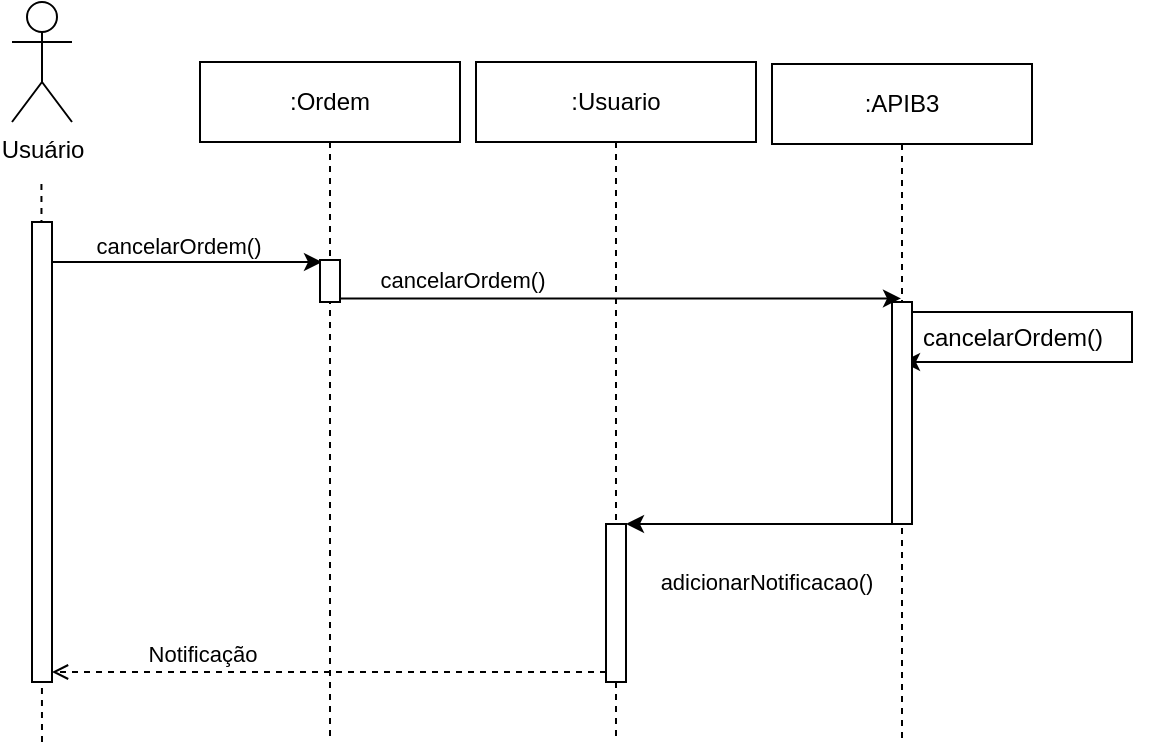 <mxfile version="24.7.16">
  <diagram name="Página-1" id="LUhKTUrMw7wmdxUSNtai">
    <mxGraphModel dx="559" dy="687" grid="1" gridSize="10" guides="1" tooltips="1" connect="1" arrows="1" fold="1" page="1" pageScale="1" pageWidth="827" pageHeight="1169" math="0" shadow="0">
      <root>
        <mxCell id="0" />
        <mxCell id="1" parent="0" />
        <mxCell id="LeFruTOL68ddHuIKSZCm-1" value="Usuário" style="shape=umlActor;verticalLabelPosition=bottom;verticalAlign=top;html=1;" vertex="1" parent="1">
          <mxGeometry x="320" y="70" width="30" height="60" as="geometry" />
        </mxCell>
        <mxCell id="LeFruTOL68ddHuIKSZCm-2" value="" style="endArrow=none;dashed=1;html=1;rounded=0;" edge="1" parent="1">
          <mxGeometry width="50" height="50" relative="1" as="geometry">
            <mxPoint x="335" y="440" as="sourcePoint" />
            <mxPoint x="334.72" y="160" as="targetPoint" />
          </mxGeometry>
        </mxCell>
        <mxCell id="LeFruTOL68ddHuIKSZCm-3" style="edgeStyle=orthogonalEdgeStyle;rounded=0;orthogonalLoop=1;jettySize=auto;html=1;curved=0;" edge="1" parent="1">
          <mxGeometry relative="1" as="geometry">
            <mxPoint x="340" y="200" as="sourcePoint" />
            <mxPoint x="475" y="200" as="targetPoint" />
            <Array as="points" />
          </mxGeometry>
        </mxCell>
        <mxCell id="LeFruTOL68ddHuIKSZCm-4" value="cancelarOrdem()" style="edgeLabel;html=1;align=center;verticalAlign=middle;resizable=0;points=[];" vertex="1" connectable="0" parent="LeFruTOL68ddHuIKSZCm-3">
          <mxGeometry x="-0.128" y="1" relative="1" as="geometry">
            <mxPoint x="4" y="-7" as="offset" />
          </mxGeometry>
        </mxCell>
        <mxCell id="LeFruTOL68ddHuIKSZCm-5" value="" style="html=1;points=[[0,0,0,0,5],[0,1,0,0,-5],[1,0,0,0,5],[1,1,0,0,-5]];perimeter=orthogonalPerimeter;outlineConnect=0;targetShapes=umlLifeline;portConstraint=eastwest;newEdgeStyle={&quot;curved&quot;:0,&quot;rounded&quot;:0};" vertex="1" parent="1">
          <mxGeometry x="330" y="180" width="10" height="230" as="geometry" />
        </mxCell>
        <mxCell id="LeFruTOL68ddHuIKSZCm-6" value=":Usuario" style="shape=umlLifeline;perimeter=lifelinePerimeter;whiteSpace=wrap;html=1;container=1;dropTarget=0;collapsible=0;recursiveResize=0;outlineConnect=0;portConstraint=eastwest;newEdgeStyle={&quot;curved&quot;:0,&quot;rounded&quot;:0};" vertex="1" parent="1">
          <mxGeometry x="552" y="100" width="140" height="340" as="geometry" />
        </mxCell>
        <mxCell id="LeFruTOL68ddHuIKSZCm-7" value="" style="html=1;points=[[0,0,0,0,5],[0,1,0,0,-5],[1,0,0,0,5],[1,1,0,0,-5]];perimeter=orthogonalPerimeter;outlineConnect=0;targetShapes=umlLifeline;portConstraint=eastwest;newEdgeStyle={&quot;curved&quot;:0,&quot;rounded&quot;:0};" vertex="1" parent="LeFruTOL68ddHuIKSZCm-6">
          <mxGeometry x="65" y="231" width="10" height="79" as="geometry" />
        </mxCell>
        <mxCell id="LeFruTOL68ddHuIKSZCm-8" value=":APIB3" style="shape=umlLifeline;perimeter=lifelinePerimeter;whiteSpace=wrap;html=1;container=1;dropTarget=0;collapsible=0;recursiveResize=0;outlineConnect=0;portConstraint=eastwest;newEdgeStyle={&quot;curved&quot;:0,&quot;rounded&quot;:0};" vertex="1" parent="1">
          <mxGeometry x="700" y="101" width="130" height="339" as="geometry" />
        </mxCell>
        <mxCell id="LeFruTOL68ddHuIKSZCm-55" style="edgeStyle=orthogonalEdgeStyle;rounded=0;orthogonalLoop=1;jettySize=auto;html=1;curved=0;exitX=1;exitY=0;exitDx=0;exitDy=5;exitPerimeter=0;" edge="1" parent="LeFruTOL68ddHuIKSZCm-8" source="LeFruTOL68ddHuIKSZCm-54" target="LeFruTOL68ddHuIKSZCm-8">
          <mxGeometry relative="1" as="geometry">
            <Array as="points">
              <mxPoint x="180" y="124" />
              <mxPoint x="180" y="149" />
            </Array>
          </mxGeometry>
        </mxCell>
        <mxCell id="LeFruTOL68ddHuIKSZCm-54" value="" style="html=1;points=[[0,0,0,0,5],[0,1,0,0,-5],[1,0,0,0,5],[1,1,0,0,-5]];perimeter=orthogonalPerimeter;outlineConnect=0;targetShapes=umlLifeline;portConstraint=eastwest;newEdgeStyle={&quot;curved&quot;:0,&quot;rounded&quot;:0};" vertex="1" parent="LeFruTOL68ddHuIKSZCm-8">
          <mxGeometry x="60" y="119" width="10" height="111" as="geometry" />
        </mxCell>
        <mxCell id="LeFruTOL68ddHuIKSZCm-14" value="" style="edgeStyle=none;orthogonalLoop=1;jettySize=auto;html=1;rounded=0;dashed=1;startArrow=none;startFill=0;endArrow=open;endFill=0;exitX=0;exitY=1;exitDx=0;exitDy=-5;exitPerimeter=0;" edge="1" parent="1" target="LeFruTOL68ddHuIKSZCm-5" source="LeFruTOL68ddHuIKSZCm-7">
          <mxGeometry width="100" relative="1" as="geometry">
            <mxPoint x="690" y="441" as="sourcePoint" />
            <mxPoint x="342" y="442" as="targetPoint" />
            <Array as="points" />
          </mxGeometry>
        </mxCell>
        <mxCell id="LeFruTOL68ddHuIKSZCm-15" value="Notificação" style="edgeLabel;html=1;align=center;verticalAlign=middle;resizable=0;points=[];" vertex="1" connectable="0" parent="LeFruTOL68ddHuIKSZCm-14">
          <mxGeometry x="-0.16" y="1" relative="1" as="geometry">
            <mxPoint x="-86" y="-10" as="offset" />
          </mxGeometry>
        </mxCell>
        <mxCell id="LeFruTOL68ddHuIKSZCm-16" value=":Ordem" style="shape=umlLifeline;perimeter=lifelinePerimeter;whiteSpace=wrap;html=1;container=1;dropTarget=0;collapsible=0;recursiveResize=0;outlineConnect=0;portConstraint=eastwest;newEdgeStyle={&quot;curved&quot;:0,&quot;rounded&quot;:0};" vertex="1" parent="1">
          <mxGeometry x="414" y="100" width="130" height="340" as="geometry" />
        </mxCell>
        <mxCell id="LeFruTOL68ddHuIKSZCm-17" value="" style="html=1;points=[[0,0,0,0,5],[0,1,0,0,-5],[1,0,0,0,5],[1,1,0,0,-5]];perimeter=orthogonalPerimeter;outlineConnect=0;targetShapes=umlLifeline;portConstraint=eastwest;newEdgeStyle={&quot;curved&quot;:0,&quot;rounded&quot;:0};" vertex="1" parent="LeFruTOL68ddHuIKSZCm-16">
          <mxGeometry x="60" y="99" width="10" height="21" as="geometry" />
        </mxCell>
        <mxCell id="LeFruTOL68ddHuIKSZCm-40" value="" style="endArrow=classic;html=1;rounded=0;" edge="1" parent="1" source="LeFruTOL68ddHuIKSZCm-54" target="LeFruTOL68ddHuIKSZCm-7">
          <mxGeometry width="50" height="50" relative="1" as="geometry">
            <mxPoint x="747" y="331" as="sourcePoint" />
            <mxPoint x="627" y="415" as="targetPoint" />
          </mxGeometry>
        </mxCell>
        <mxCell id="LeFruTOL68ddHuIKSZCm-41" value="adicionarNotificacao()" style="edgeLabel;html=1;align=center;verticalAlign=middle;resizable=0;points=[];" vertex="1" connectable="0" parent="LeFruTOL68ddHuIKSZCm-40">
          <mxGeometry x="0.329" y="-2" relative="1" as="geometry">
            <mxPoint x="25" y="31" as="offset" />
          </mxGeometry>
        </mxCell>
        <mxCell id="LeFruTOL68ddHuIKSZCm-45" value="cancelarOrdem()" style="text;html=1;align=center;verticalAlign=middle;resizable=0;points=[];autosize=1;strokeColor=none;fillColor=none;rotation=0;" vertex="1" parent="1">
          <mxGeometry x="760" y="223" width="120" height="30" as="geometry" />
        </mxCell>
        <mxCell id="LeFruTOL68ddHuIKSZCm-52" style="edgeStyle=orthogonalEdgeStyle;rounded=0;orthogonalLoop=1;jettySize=auto;html=1;curved=0;exitX=1;exitY=1;exitDx=0;exitDy=0;exitPerimeter=0;" edge="1" parent="1" target="LeFruTOL68ddHuIKSZCm-8">
          <mxGeometry relative="1" as="geometry">
            <mxPoint x="484.0" y="218.24" as="sourcePoint" />
            <mxPoint x="854.5" y="271.757" as="targetPoint" />
            <Array as="points">
              <mxPoint x="750" y="219" />
              <mxPoint x="750" y="219" />
            </Array>
          </mxGeometry>
        </mxCell>
        <mxCell id="LeFruTOL68ddHuIKSZCm-53" value="cancelarOrdem()" style="edgeLabel;html=1;align=center;verticalAlign=middle;resizable=0;points=[];" vertex="1" connectable="0" parent="LeFruTOL68ddHuIKSZCm-52">
          <mxGeometry x="-0.128" y="1" relative="1" as="geometry">
            <mxPoint x="-62" y="-8" as="offset" />
          </mxGeometry>
        </mxCell>
      </root>
    </mxGraphModel>
  </diagram>
</mxfile>
